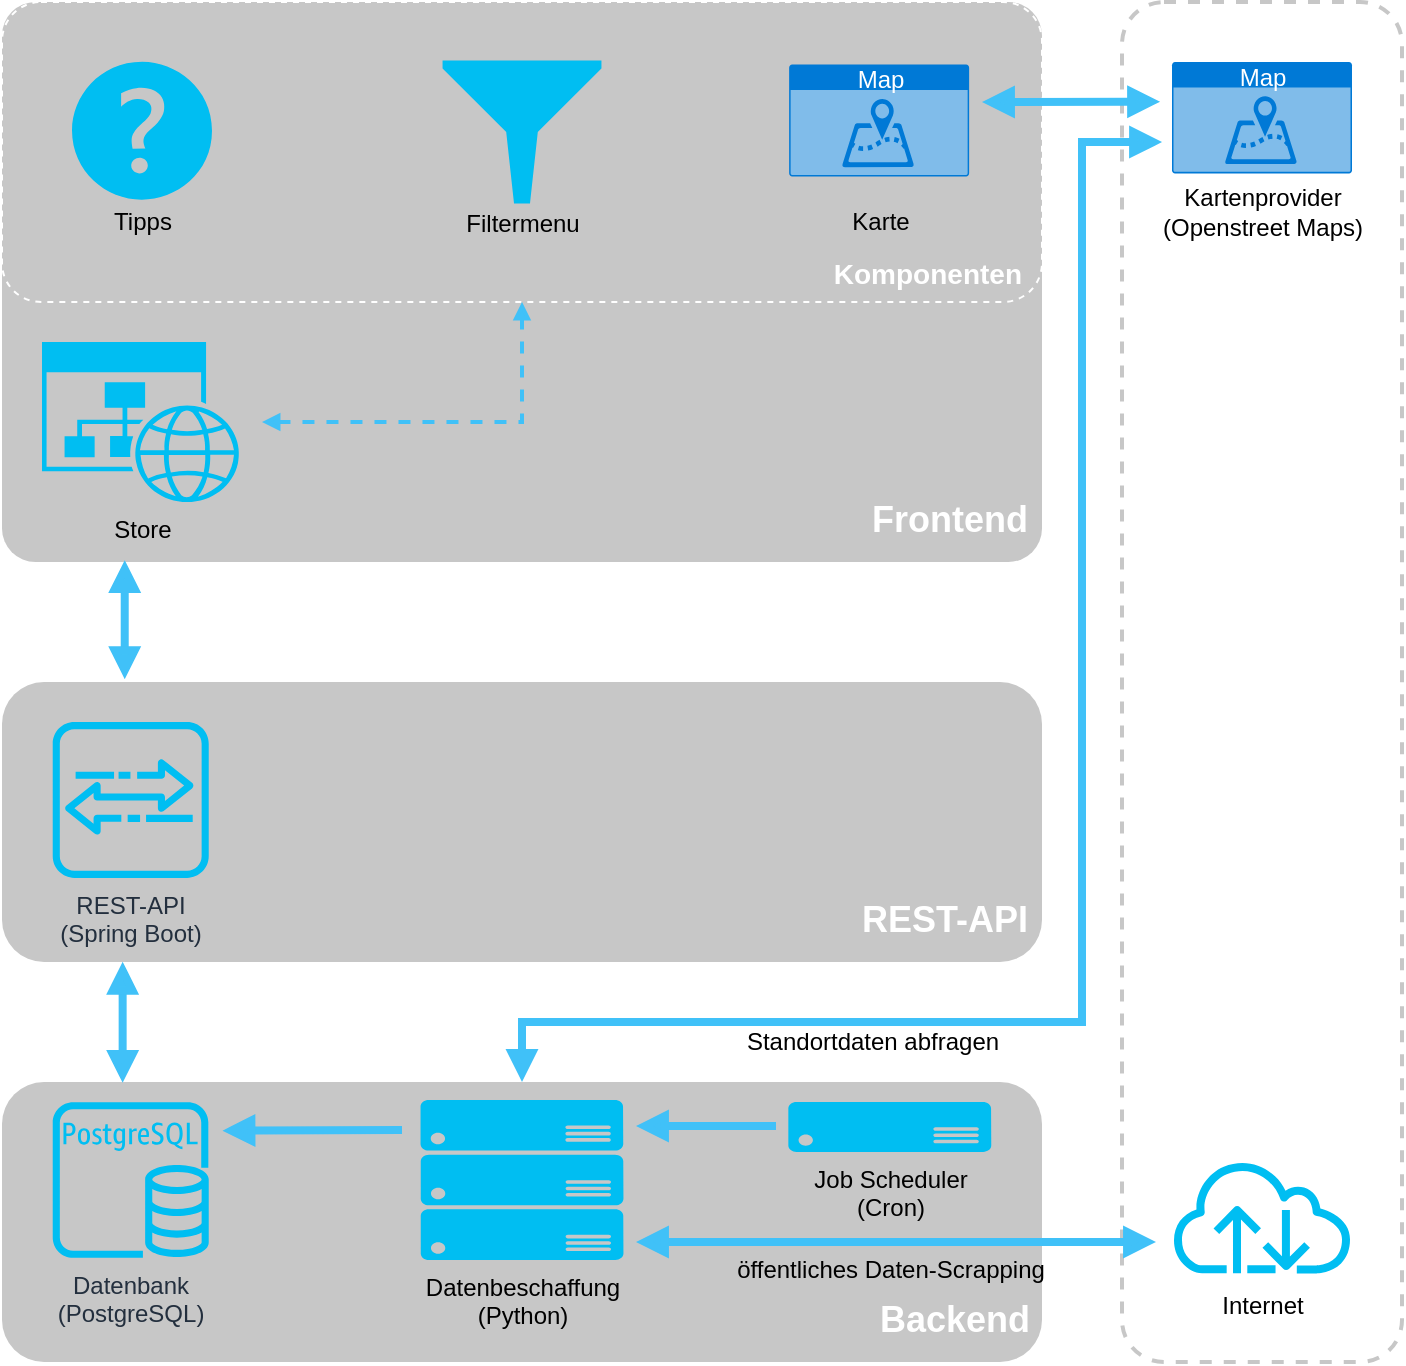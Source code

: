 <mxfile version="16.5.1" type="device"><diagram id="0mLacsbyuweYGfUwYZRo" name="Page-1"><mxGraphModel dx="1173" dy="743" grid="1" gridSize="10" guides="1" tooltips="1" connect="1" arrows="1" fold="1" page="0" pageScale="1" pageWidth="850" pageHeight="1100" math="0" shadow="0"><root><mxCell id="0"/><mxCell id="1" parent="0"/><mxCell id="o-VtceXAXl-G_fARD2ec-39" value="" style="rounded=1;whiteSpace=wrap;html=1;labelBackgroundColor=none;fillColor=none;dashed=1;strokeColor=#FFFFFF;" vertex="1" parent="1"><mxGeometry x="160" y="270" width="520" height="130" as="geometry"/></mxCell><mxCell id="WXHy8ubj9cbRZYeLdZ8O-33" value="" style="group" parent="1" vertex="1" connectable="0"><mxGeometry x="720" y="120" width="140" height="680" as="geometry"/></mxCell><mxCell id="WXHy8ubj9cbRZYeLdZ8O-34" value="" style="rounded=1;whiteSpace=wrap;html=1;fillColor=none;fontColor=#333333;strokeColor=#C7C7C7;dashed=1;strokeWidth=2;" parent="WXHy8ubj9cbRZYeLdZ8O-33" vertex="1"><mxGeometry width="140" height="680" as="geometry"/></mxCell><mxCell id="WXHy8ubj9cbRZYeLdZ8O-15" value="Map" style="html=1;strokeColor=none;fillColor=#0079D6;labelPosition=center;verticalLabelPosition=middle;verticalAlign=top;align=center;fontSize=12;outlineConnect=0;spacingTop=-6;fontColor=#FFFFFF;sketch=0;shape=mxgraph.sitemap.map;" parent="WXHy8ubj9cbRZYeLdZ8O-33" vertex="1"><mxGeometry x="25" y="30" width="90" height="55.7" as="geometry"/></mxCell><mxCell id="WXHy8ubj9cbRZYeLdZ8O-16" value="Kartenprovider&lt;br&gt;(Openstreet Maps)" style="text;html=1;align=center;verticalAlign=middle;resizable=0;points=[];autosize=1;strokeColor=none;fillColor=none;" parent="WXHy8ubj9cbRZYeLdZ8O-33" vertex="1"><mxGeometry x="10" y="90.003" width="120" height="30" as="geometry"/></mxCell><mxCell id="WXHy8ubj9cbRZYeLdZ8O-40" value="" style="sketch=0;outlineConnect=0;fontColor=#232F3E;gradientColor=none;strokeColor=#00BEF2;fillColor=none;dashed=0;verticalLabelPosition=bottom;verticalAlign=top;align=center;html=1;fontSize=12;fontStyle=0;aspect=fixed;shape=mxgraph.aws4.resourceIcon;resIcon=mxgraph.aws4.internet;" parent="WXHy8ubj9cbRZYeLdZ8O-33" vertex="1"><mxGeometry x="15" y="552.219" width="110" height="110" as="geometry"/></mxCell><mxCell id="WXHy8ubj9cbRZYeLdZ8O-42" value="Internet" style="text;html=1;align=center;verticalAlign=middle;resizable=0;points=[];autosize=1;strokeColor=none;fillColor=none;" parent="WXHy8ubj9cbRZYeLdZ8O-33" vertex="1"><mxGeometry x="40" y="642.222" width="60" height="20" as="geometry"/></mxCell><mxCell id="WXHy8ubj9cbRZYeLdZ8O-26" value="" style="group" parent="1" vertex="1" connectable="0"><mxGeometry x="160" y="660" width="528.9" height="140" as="geometry"/></mxCell><mxCell id="WXHy8ubj9cbRZYeLdZ8O-25" value="" style="rounded=1;whiteSpace=wrap;html=1;fillColor=#C7C7C7;fontColor=#333333;strokeColor=none;" parent="WXHy8ubj9cbRZYeLdZ8O-26" vertex="1"><mxGeometry width="520" height="140" as="geometry"/></mxCell><mxCell id="WXHy8ubj9cbRZYeLdZ8O-5" value="Datenbeschaffung&lt;br&gt;(Python)" style="verticalLabelPosition=bottom;html=1;verticalAlign=top;align=center;strokeColor=none;fillColor=#00BEF2;shape=mxgraph.azure.server_rack;" parent="WXHy8ubj9cbRZYeLdZ8O-26" vertex="1"><mxGeometry x="209.268" y="9" width="101.463" height="80" as="geometry"/></mxCell><mxCell id="WXHy8ubj9cbRZYeLdZ8O-6" value="Job Scheduler&lt;br&gt;(Cron)" style="verticalLabelPosition=bottom;html=1;verticalAlign=top;align=center;strokeColor=none;fillColor=#00BEF2;shape=mxgraph.azure.server;" parent="WXHy8ubj9cbRZYeLdZ8O-26" vertex="1"><mxGeometry x="393.171" y="10" width="101.463" height="25" as="geometry"/></mxCell><mxCell id="WXHy8ubj9cbRZYeLdZ8O-24" value="Datenbank&lt;br&gt;(PostgreSQL)" style="sketch=0;outlineConnect=0;fontColor=#232F3E;gradientColor=none;fillColor=#00BEF2;strokeColor=none;dashed=0;verticalLabelPosition=bottom;verticalAlign=top;align=center;html=1;fontSize=12;fontStyle=0;aspect=fixed;pointerEvents=1;shape=mxgraph.aws4.rds_postgresql_instance;" parent="WXHy8ubj9cbRZYeLdZ8O-26" vertex="1"><mxGeometry x="25.366" y="10" width="78" height="78" as="geometry"/></mxCell><mxCell id="WXHy8ubj9cbRZYeLdZ8O-41" value="" style="endArrow=block;startArrow=block;html=1;rounded=0;fillColor=#dae8fc;startFill=1;endFill=1;strokeWidth=4;strokeColor=#40C1F8;" parent="WXHy8ubj9cbRZYeLdZ8O-26" edge="1"><mxGeometry width="50" height="50" relative="1" as="geometry"><mxPoint x="577" y="80" as="sourcePoint"/><mxPoint x="317" y="80" as="targetPoint"/></mxGeometry></mxCell><mxCell id="o-VtceXAXl-G_fARD2ec-43" value="Backend" style="text;html=1;align=right;verticalAlign=middle;resizable=0;points=[];autosize=1;strokeColor=none;fillColor=none;fontSize=18;fontStyle=1;fontColor=#FFFFFF;" vertex="1" parent="WXHy8ubj9cbRZYeLdZ8O-26"><mxGeometry x="425" y="104" width="90" height="30" as="geometry"/></mxCell><mxCell id="o-VtceXAXl-G_fARD2ec-49" value="öffentliches Daten-Scrapping" style="text;html=1;align=center;verticalAlign=middle;resizable=0;points=[];autosize=1;strokeColor=none;fillColor=none;" vertex="1" parent="WXHy8ubj9cbRZYeLdZ8O-26"><mxGeometry x="358.9" y="84" width="170" height="20" as="geometry"/></mxCell><mxCell id="WXHy8ubj9cbRZYeLdZ8O-27" value="" style="group" parent="1" vertex="1" connectable="0"><mxGeometry x="160" y="460" width="520" height="140" as="geometry"/></mxCell><mxCell id="WXHy8ubj9cbRZYeLdZ8O-22" value="" style="rounded=1;whiteSpace=wrap;html=1;fillColor=#C7C7C7;fontColor=#333333;strokeColor=none;" parent="WXHy8ubj9cbRZYeLdZ8O-27" vertex="1"><mxGeometry width="520" height="140" as="geometry"/></mxCell><mxCell id="WXHy8ubj9cbRZYeLdZ8O-23" value="REST-API&lt;br&gt;(Spring Boot)" style="sketch=0;outlineConnect=0;fontColor=#232F3E;gradientColor=none;fillColor=#00BEF2;strokeColor=none;dashed=0;verticalLabelPosition=bottom;verticalAlign=top;align=center;html=1;fontSize=12;fontStyle=0;aspect=fixed;shape=mxgraph.aws4.agent2;" parent="WXHy8ubj9cbRZYeLdZ8O-27" vertex="1"><mxGeometry x="25.366" y="20" width="78" height="78" as="geometry"/></mxCell><mxCell id="o-VtceXAXl-G_fARD2ec-44" value="REST-API" style="text;html=1;align=right;verticalAlign=middle;resizable=0;points=[];autosize=1;strokeColor=none;fillColor=none;fontSize=18;fontStyle=1;fontColor=#FFFFFF;" vertex="1" parent="WXHy8ubj9cbRZYeLdZ8O-27"><mxGeometry x="414" y="104" width="100" height="30" as="geometry"/></mxCell><mxCell id="WXHy8ubj9cbRZYeLdZ8O-28" value="" style="group;fontSize=16;" parent="1" vertex="1" connectable="0"><mxGeometry x="270" y="260" width="410" height="140" as="geometry"/></mxCell><mxCell id="WXHy8ubj9cbRZYeLdZ8O-19" value="" style="rounded=1;whiteSpace=wrap;html=1;fillColor=#C7C7C7;fontColor=#333333;strokeColor=none;arcSize=6;" parent="WXHy8ubj9cbRZYeLdZ8O-28" vertex="1"><mxGeometry x="-110" y="-140" width="520" height="280" as="geometry"/></mxCell><mxCell id="o-VtceXAXl-G_fARD2ec-40" value="" style="rounded=1;whiteSpace=wrap;html=1;dashed=1;labelBackgroundColor=none;strokeColor=#FFFFFF;fillColor=none;arcSize=13;" vertex="1" parent="WXHy8ubj9cbRZYeLdZ8O-28"><mxGeometry x="-110" y="-140" width="520" height="150" as="geometry"/></mxCell><mxCell id="o-VtceXAXl-G_fARD2ec-1" value="Store" style="verticalLabelPosition=bottom;html=1;verticalAlign=top;align=center;strokeColor=none;fillColor=#00BEF2;shape=mxgraph.azure.website_generic;pointerEvents=1;" vertex="1" parent="WXHy8ubj9cbRZYeLdZ8O-28"><mxGeometry x="-90" y="30" width="100" height="80" as="geometry"/></mxCell><mxCell id="o-VtceXAXl-G_fARD2ec-41" value="Frontend" style="text;html=1;align=right;verticalAlign=middle;resizable=0;points=[];autosize=1;strokeColor=none;fillColor=none;fontSize=18;fontStyle=1;fontColor=#FFFFFF;" vertex="1" parent="WXHy8ubj9cbRZYeLdZ8O-28"><mxGeometry x="314" y="104" width="90" height="30" as="geometry"/></mxCell><mxCell id="o-VtceXAXl-G_fARD2ec-51" value="" style="endArrow=block;startArrow=block;html=1;rounded=0;fillColor=#dae8fc;startFill=1;endFill=1;strokeWidth=2;strokeColor=#40C1F8;exitX=0.25;exitY=0.75;exitDx=0;exitDy=0;exitPerimeter=0;dashed=1;entryX=0.5;entryY=1;entryDx=0;entryDy=0;endSize=4;startSize=4;" edge="1" parent="WXHy8ubj9cbRZYeLdZ8O-28" source="WXHy8ubj9cbRZYeLdZ8O-19" target="o-VtceXAXl-G_fARD2ec-40"><mxGeometry width="50" height="50" relative="1" as="geometry"><mxPoint x="-50" y="20" as="sourcePoint"/><mxPoint x="130" y="10" as="targetPoint"/><Array as="points"><mxPoint x="150" y="70"/></Array></mxGeometry></mxCell><mxCell id="o-VtceXAXl-G_fARD2ec-25" value="" style="sketch=0;aspect=fixed;pointerEvents=1;shadow=0;dashed=0;html=1;strokeColor=none;labelPosition=center;verticalLabelPosition=bottom;verticalAlign=top;align=center;fillColor=#00BEF2;shape=mxgraph.mscae.enterprise.filter;labelBackgroundColor=none;" vertex="1" parent="WXHy8ubj9cbRZYeLdZ8O-28"><mxGeometry x="110.28" y="-110.75" width="79.44" height="71.5" as="geometry"/></mxCell><mxCell id="o-VtceXAXl-G_fARD2ec-37" value="Filtermenu" style="text;html=1;align=center;verticalAlign=middle;resizable=0;points=[];autosize=1;strokeColor=none;fillColor=none;" vertex="1" parent="WXHy8ubj9cbRZYeLdZ8O-28"><mxGeometry x="115" y="-39.25" width="70" height="20" as="geometry"/></mxCell><mxCell id="o-VtceXAXl-G_fARD2ec-26" value="" style="sketch=0;pointerEvents=1;shadow=0;dashed=0;html=1;strokeColor=none;fillColor=#00BEF2;labelPosition=center;verticalLabelPosition=bottom;verticalAlign=top;outlineConnect=0;align=center;shape=mxgraph.office.concepts.help;labelBackgroundColor=none;" vertex="1" parent="WXHy8ubj9cbRZYeLdZ8O-28"><mxGeometry x="-75" y="-110.13" width="70" height="69" as="geometry"/></mxCell><mxCell id="o-VtceXAXl-G_fARD2ec-38" value="Tipps" style="text;html=1;align=center;verticalAlign=middle;resizable=0;points=[];autosize=1;strokeColor=none;fillColor=none;" vertex="1" parent="WXHy8ubj9cbRZYeLdZ8O-28"><mxGeometry x="-60" y="-39.88" width="40" height="20" as="geometry"/></mxCell><mxCell id="WXHy8ubj9cbRZYeLdZ8O-12" value="" style="endArrow=block;startArrow=block;html=1;rounded=0;fillColor=#dae8fc;startFill=1;endFill=1;strokeWidth=4;strokeColor=#40C1F8;exitX=0.116;exitY=0.003;exitDx=0;exitDy=0;exitPerimeter=0;entryX=0.116;entryY=0.999;entryDx=0;entryDy=0;entryPerimeter=0;" parent="1" edge="1" target="WXHy8ubj9cbRZYeLdZ8O-22" source="WXHy8ubj9cbRZYeLdZ8O-25"><mxGeometry width="50" height="50" relative="1" as="geometry"><mxPoint x="329.52" y="660.42" as="sourcePoint"/><mxPoint x="328.7" y="599.3" as="targetPoint"/></mxGeometry></mxCell><mxCell id="WXHy8ubj9cbRZYeLdZ8O-29" value="" style="endArrow=block;startArrow=none;html=1;rounded=0;fillColor=#dae8fc;startFill=0;endFill=1;strokeWidth=4;strokeColor=#40C1F8;entryX=0.212;entryY=0.174;entryDx=0;entryDy=0;entryPerimeter=0;" parent="1" edge="1" target="WXHy8ubj9cbRZYeLdZ8O-25"><mxGeometry width="50" height="50" relative="1" as="geometry"><mxPoint x="360" y="684" as="sourcePoint"/><mxPoint x="371.7" y="684.3" as="targetPoint"/></mxGeometry></mxCell><mxCell id="WXHy8ubj9cbRZYeLdZ8O-30" value="" style="endArrow=block;startArrow=none;html=1;rounded=0;fillColor=#dae8fc;startFill=0;endFill=1;strokeWidth=4;strokeColor=#40C1F8;" parent="1" edge="1"><mxGeometry width="50" height="50" relative="1" as="geometry"><mxPoint x="547" y="682" as="sourcePoint"/><mxPoint x="477" y="682" as="targetPoint"/></mxGeometry></mxCell><mxCell id="WXHy8ubj9cbRZYeLdZ8O-31" value="" style="endArrow=block;startArrow=block;html=1;rounded=0;fillColor=#dae8fc;startFill=1;endFill=1;strokeWidth=4;strokeColor=#40C1F8;exitX=0.118;exitY=-0.01;exitDx=0;exitDy=0;exitPerimeter=0;entryX=0.118;entryY=0.993;entryDx=0;entryDy=0;entryPerimeter=0;" parent="1" edge="1" target="o-VtceXAXl-G_fARD2ec-39" source="WXHy8ubj9cbRZYeLdZ8O-22"><mxGeometry width="50" height="50" relative="1" as="geometry"><mxPoint x="329.52" y="461.42" as="sourcePoint"/><mxPoint x="328.7" y="400.3" as="targetPoint"/></mxGeometry></mxCell><mxCell id="WXHy8ubj9cbRZYeLdZ8O-37" value="" style="endArrow=block;startArrow=block;html=1;rounded=0;fillColor=#dae8fc;startFill=1;endFill=1;strokeWidth=4;strokeColor=#40C1F8;exitX=0.5;exitY=0;exitDx=0;exitDy=0;entryX=0.143;entryY=0.103;entryDx=0;entryDy=0;entryPerimeter=0;" parent="1" source="WXHy8ubj9cbRZYeLdZ8O-25" edge="1" target="WXHy8ubj9cbRZYeLdZ8O-34"><mxGeometry width="50" height="50" relative="1" as="geometry"><mxPoint x="380" y="670" as="sourcePoint"/><mxPoint x="739" y="320" as="targetPoint"/><Array as="points"><mxPoint x="420" y="630"/><mxPoint x="700" y="630"/><mxPoint x="700" y="190"/></Array></mxGeometry></mxCell><mxCell id="o-VtceXAXl-G_fARD2ec-24" value="Map" style="html=1;strokeColor=none;fillColor=#0079D6;labelPosition=center;verticalLabelPosition=middle;verticalAlign=top;align=center;fontSize=12;outlineConnect=0;spacingTop=-6;fontColor=#FFFFFF;sketch=0;shape=mxgraph.sitemap.map;" vertex="1" parent="1"><mxGeometry x="553.57" y="151.25" width="90" height="56" as="geometry"/></mxCell><mxCell id="o-VtceXAXl-G_fARD2ec-17" value="Karte" style="text;html=1;align=center;verticalAlign=middle;resizable=0;points=[];autosize=1;strokeColor=none;fillColor=none;" vertex="1" parent="1"><mxGeometry x="578.57" y="220.25" width="40" height="20" as="geometry"/></mxCell><mxCell id="WXHy8ubj9cbRZYeLdZ8O-32" value="" style="endArrow=block;startArrow=block;html=1;rounded=0;fillColor=#dae8fc;startFill=1;endFill=1;strokeWidth=4;strokeColor=#40C1F8;entryX=0.136;entryY=0.088;entryDx=0;entryDy=0;entryPerimeter=0;" parent="1" edge="1"><mxGeometry width="50" height="50" relative="1" as="geometry"><mxPoint x="650" y="170" as="sourcePoint"/><mxPoint x="739.04" y="169.84" as="targetPoint"/></mxGeometry></mxCell><mxCell id="o-VtceXAXl-G_fARD2ec-50" value="Komponenten" style="text;html=1;align=right;verticalAlign=middle;resizable=0;points=[];autosize=1;strokeColor=none;fillColor=none;fontSize=14;fontStyle=1;fontColor=#FFFFFF;" vertex="1" parent="1"><mxGeometry x="561" y="246" width="110" height="20" as="geometry"/></mxCell><mxCell id="o-VtceXAXl-G_fARD2ec-53" value="Standortdaten abfragen" style="text;html=1;align=center;verticalAlign=middle;resizable=0;points=[];autosize=1;strokeColor=none;fillColor=none;" vertex="1" parent="1"><mxGeometry x="525" y="630" width="140" height="20" as="geometry"/></mxCell></root></mxGraphModel></diagram></mxfile>